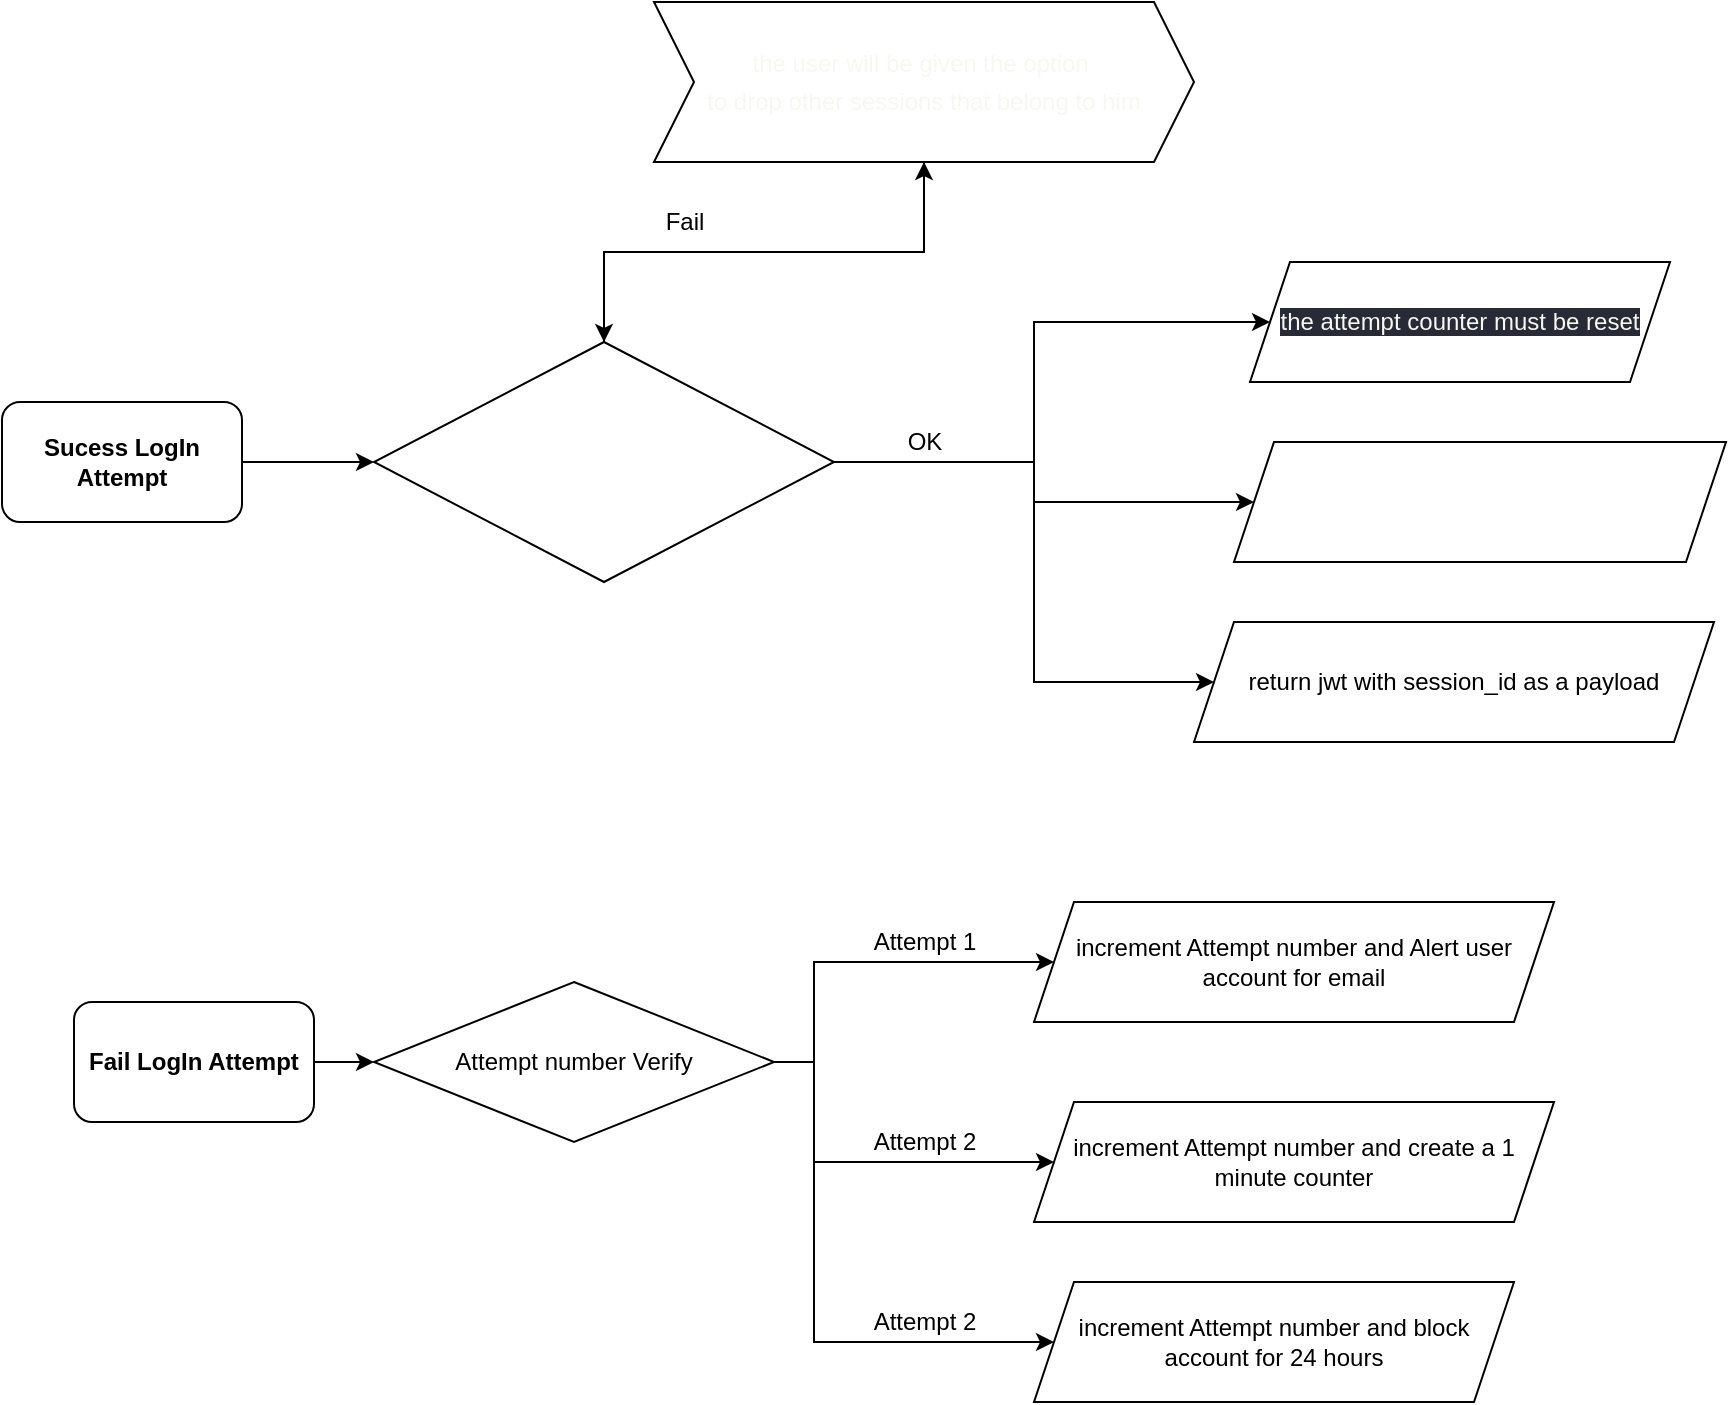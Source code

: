 <mxfile>
    <diagram id="cWmDBsZE6_aUvBE6QZlk" name="Page-1">
        <mxGraphModel dx="756" dy="1843" grid="1" gridSize="10" guides="1" tooltips="1" connect="1" arrows="1" fold="1" page="1" pageScale="1" pageWidth="827" pageHeight="1169" math="0" shadow="0">
            <root>
                <mxCell id="0"/>
                <mxCell id="1" parent="0"/>
                <mxCell id="4" value="" style="edgeStyle=orthogonalEdgeStyle;rounded=0;orthogonalLoop=1;jettySize=auto;html=1;" parent="1" source="2" target="3" edge="1">
                    <mxGeometry relative="1" as="geometry"/>
                </mxCell>
                <mxCell id="2" value="Fail LogIn Attempt" style="rounded=1;whiteSpace=wrap;html=1;fontStyle=1" parent="1" vertex="1">
                    <mxGeometry x="50" y="90" width="120" height="60" as="geometry"/>
                </mxCell>
                <mxCell id="6" value="" style="edgeStyle=orthogonalEdgeStyle;rounded=0;orthogonalLoop=1;jettySize=auto;html=1;" parent="1" source="3" target="5" edge="1">
                    <mxGeometry relative="1" as="geometry">
                        <Array as="points">
                            <mxPoint x="420" y="120"/>
                            <mxPoint x="420" y="70"/>
                        </Array>
                    </mxGeometry>
                </mxCell>
                <mxCell id="3" value="Attempt number Verify" style="rhombus;whiteSpace=wrap;html=1;" parent="1" vertex="1">
                    <mxGeometry x="200" y="80" width="200" height="80" as="geometry"/>
                </mxCell>
                <mxCell id="5" value="increment Attempt number and Alert user account for email" style="shape=parallelogram;perimeter=parallelogramPerimeter;whiteSpace=wrap;html=1;fixedSize=1;" parent="1" vertex="1">
                    <mxGeometry x="530" y="40" width="260" height="60" as="geometry"/>
                </mxCell>
                <mxCell id="7" value="Attempt 1" style="text;html=1;align=center;verticalAlign=middle;resizable=0;points=[];autosize=1;" parent="1" vertex="1">
                    <mxGeometry x="440" y="50" width="70" height="20" as="geometry"/>
                </mxCell>
                <mxCell id="8" value="" style="edgeStyle=orthogonalEdgeStyle;rounded=0;orthogonalLoop=1;jettySize=auto;html=1;" parent="1" source="3" target="9" edge="1">
                    <mxGeometry relative="1" as="geometry">
                        <mxPoint x="430" y="220" as="sourcePoint"/>
                        <Array as="points">
                            <mxPoint x="420" y="120"/>
                            <mxPoint x="420" y="170"/>
                        </Array>
                    </mxGeometry>
                </mxCell>
                <mxCell id="9" value="increment Attempt number and create a 1 minute counter" style="shape=parallelogram;perimeter=parallelogramPerimeter;whiteSpace=wrap;html=1;fixedSize=1;" parent="1" vertex="1">
                    <mxGeometry x="530" y="140" width="260" height="60" as="geometry"/>
                </mxCell>
                <mxCell id="10" value="Attempt 2" style="text;html=1;align=center;verticalAlign=middle;resizable=0;points=[];autosize=1;" parent="1" vertex="1">
                    <mxGeometry x="440" y="150" width="70" height="20" as="geometry"/>
                </mxCell>
                <mxCell id="11" value="" style="edgeStyle=orthogonalEdgeStyle;rounded=0;orthogonalLoop=1;jettySize=auto;html=1;exitX=1;exitY=0.5;exitDx=0;exitDy=0;entryX=0;entryY=0.5;entryDx=0;entryDy=0;" parent="1" source="3" target="12" edge="1">
                    <mxGeometry relative="1" as="geometry">
                        <mxPoint x="440" y="230" as="sourcePoint"/>
                        <Array as="points">
                            <mxPoint x="420" y="120"/>
                            <mxPoint x="420" y="260"/>
                        </Array>
                    </mxGeometry>
                </mxCell>
                <mxCell id="12" value="increment Attempt number and block account for 24 hours" style="shape=parallelogram;perimeter=parallelogramPerimeter;whiteSpace=wrap;html=1;fixedSize=1;" parent="1" vertex="1">
                    <mxGeometry x="530" y="230" width="240" height="60" as="geometry"/>
                </mxCell>
                <mxCell id="13" value="Attempt 2" style="text;html=1;align=center;verticalAlign=middle;resizable=0;points=[];autosize=1;" parent="1" vertex="1">
                    <mxGeometry x="440" y="240" width="70" height="20" as="geometry"/>
                </mxCell>
                <mxCell id="27" value="" style="edgeStyle=orthogonalEdgeStyle;rounded=0;orthogonalLoop=1;jettySize=auto;html=1;" parent="1" source="14" target="26" edge="1">
                    <mxGeometry relative="1" as="geometry"/>
                </mxCell>
                <mxCell id="14" value="Sucess LogIn Attempt" style="rounded=1;whiteSpace=wrap;html=1;fontStyle=1" parent="1" vertex="1">
                    <mxGeometry x="14" y="-210" width="120" height="60" as="geometry"/>
                </mxCell>
                <mxCell id="17" value="&lt;span style=&quot;color: rgb(248 , 248 , 242) ; background-color: rgb(40 , 42 , 54)&quot;&gt;&lt;font style=&quot;font-size: 12px&quot;&gt;the&amp;nbsp;attempt&amp;nbsp;counter&amp;nbsp;must&amp;nbsp;be&amp;nbsp;reset&lt;/font&gt;&lt;/span&gt;" style="shape=parallelogram;perimeter=parallelogramPerimeter;whiteSpace=wrap;html=1;fixedSize=1;" parent="1" vertex="1">
                    <mxGeometry x="638" y="-280" width="210" height="60" as="geometry"/>
                </mxCell>
                <mxCell id="21" value="&lt;span style=&quot;text-align: left ; line-height: 120%&quot;&gt;&lt;font style=&quot;font-size: 12px&quot; color=&quot;#ffffff&quot;&gt;create access session and register ip, browser and user actions&lt;/font&gt;&lt;/span&gt;" style="shape=parallelogram;perimeter=parallelogramPerimeter;whiteSpace=wrap;html=1;fixedSize=1;" parent="1" vertex="1">
                    <mxGeometry x="630" y="-190" width="246" height="60" as="geometry"/>
                </mxCell>
                <mxCell id="29" style="edgeStyle=orthogonalEdgeStyle;rounded=0;orthogonalLoop=1;jettySize=auto;html=1;entryX=0;entryY=0.5;entryDx=0;entryDy=0;" parent="1" source="26" target="17" edge="1">
                    <mxGeometry relative="1" as="geometry">
                        <Array as="points">
                            <mxPoint x="530" y="-180"/>
                            <mxPoint x="530" y="-250"/>
                        </Array>
                    </mxGeometry>
                </mxCell>
                <mxCell id="30" style="edgeStyle=orthogonalEdgeStyle;rounded=0;orthogonalLoop=1;jettySize=auto;html=1;entryX=0;entryY=0.5;entryDx=0;entryDy=0;" parent="1" source="26" target="21" edge="1">
                    <mxGeometry relative="1" as="geometry"/>
                </mxCell>
                <mxCell id="33" style="edgeStyle=orthogonalEdgeStyle;rounded=0;orthogonalLoop=1;jettySize=auto;html=1;entryX=0;entryY=0.5;entryDx=0;entryDy=0;" parent="1" source="26" target="32" edge="1">
                    <mxGeometry relative="1" as="geometry">
                        <Array as="points">
                            <mxPoint x="530" y="-180"/>
                            <mxPoint x="530" y="-70"/>
                        </Array>
                    </mxGeometry>
                </mxCell>
                <mxCell id="36" value="" style="edgeStyle=orthogonalEdgeStyle;rounded=0;orthogonalLoop=1;jettySize=auto;html=1;" edge="1" parent="1" source="26" target="35">
                    <mxGeometry relative="1" as="geometry"/>
                </mxCell>
                <mxCell id="26" value="&lt;span style=&quot;color: rgb(255 , 255 , 255)&quot;&gt;check the number of simultaneous sessions allowed for the user&lt;/span&gt;" style="rhombus;whiteSpace=wrap;html=1;" parent="1" vertex="1">
                    <mxGeometry x="200" y="-240" width="230" height="120" as="geometry"/>
                </mxCell>
                <mxCell id="32" value="return jwt with session_id as a payload" style="shape=parallelogram;perimeter=parallelogramPerimeter;whiteSpace=wrap;html=1;fixedSize=1;" parent="1" vertex="1">
                    <mxGeometry x="610" y="-100" width="260" height="60" as="geometry"/>
                </mxCell>
                <mxCell id="34" value="OK" style="text;html=1;align=center;verticalAlign=middle;resizable=0;points=[];autosize=1;" vertex="1" parent="1">
                    <mxGeometry x="460" y="-200" width="30" height="20" as="geometry"/>
                </mxCell>
                <mxCell id="38" style="edgeStyle=orthogonalEdgeStyle;rounded=0;orthogonalLoop=1;jettySize=auto;html=1;" edge="1" parent="1" source="35" target="26">
                    <mxGeometry relative="1" as="geometry">
                        <mxPoint x="440" y="-200" as="targetPoint"/>
                    </mxGeometry>
                </mxCell>
                <mxCell id="35" value="&lt;div style=&quot;color: rgb(248 , 248 , 242) ; line-height: 19px&quot;&gt;the&amp;nbsp;user&amp;nbsp;will&amp;nbsp;be&amp;nbsp;given&amp;nbsp;the&amp;nbsp;option&amp;nbsp;&lt;/div&gt;&lt;div style=&quot;color: rgb(248 , 248 , 242) ; line-height: 19px&quot;&gt;to&amp;nbsp;drop&amp;nbsp;other&amp;nbsp;sessions&amp;nbsp;that&amp;nbsp;belong&amp;nbsp;to&amp;nbsp;him&lt;br&gt;&lt;/div&gt;" style="shape=step;perimeter=stepPerimeter;html=1;fixedSize=1;align=center;whiteSpace=wrap;" vertex="1" parent="1">
                    <mxGeometry x="340" y="-410" width="270" height="80" as="geometry"/>
                </mxCell>
                <mxCell id="37" value="Fail" style="text;html=1;align=center;verticalAlign=middle;resizable=0;points=[];autosize=1;" vertex="1" parent="1">
                    <mxGeometry x="340" y="-310" width="30" height="20" as="geometry"/>
                </mxCell>
            </root>
        </mxGraphModel>
    </diagram>
</mxfile>